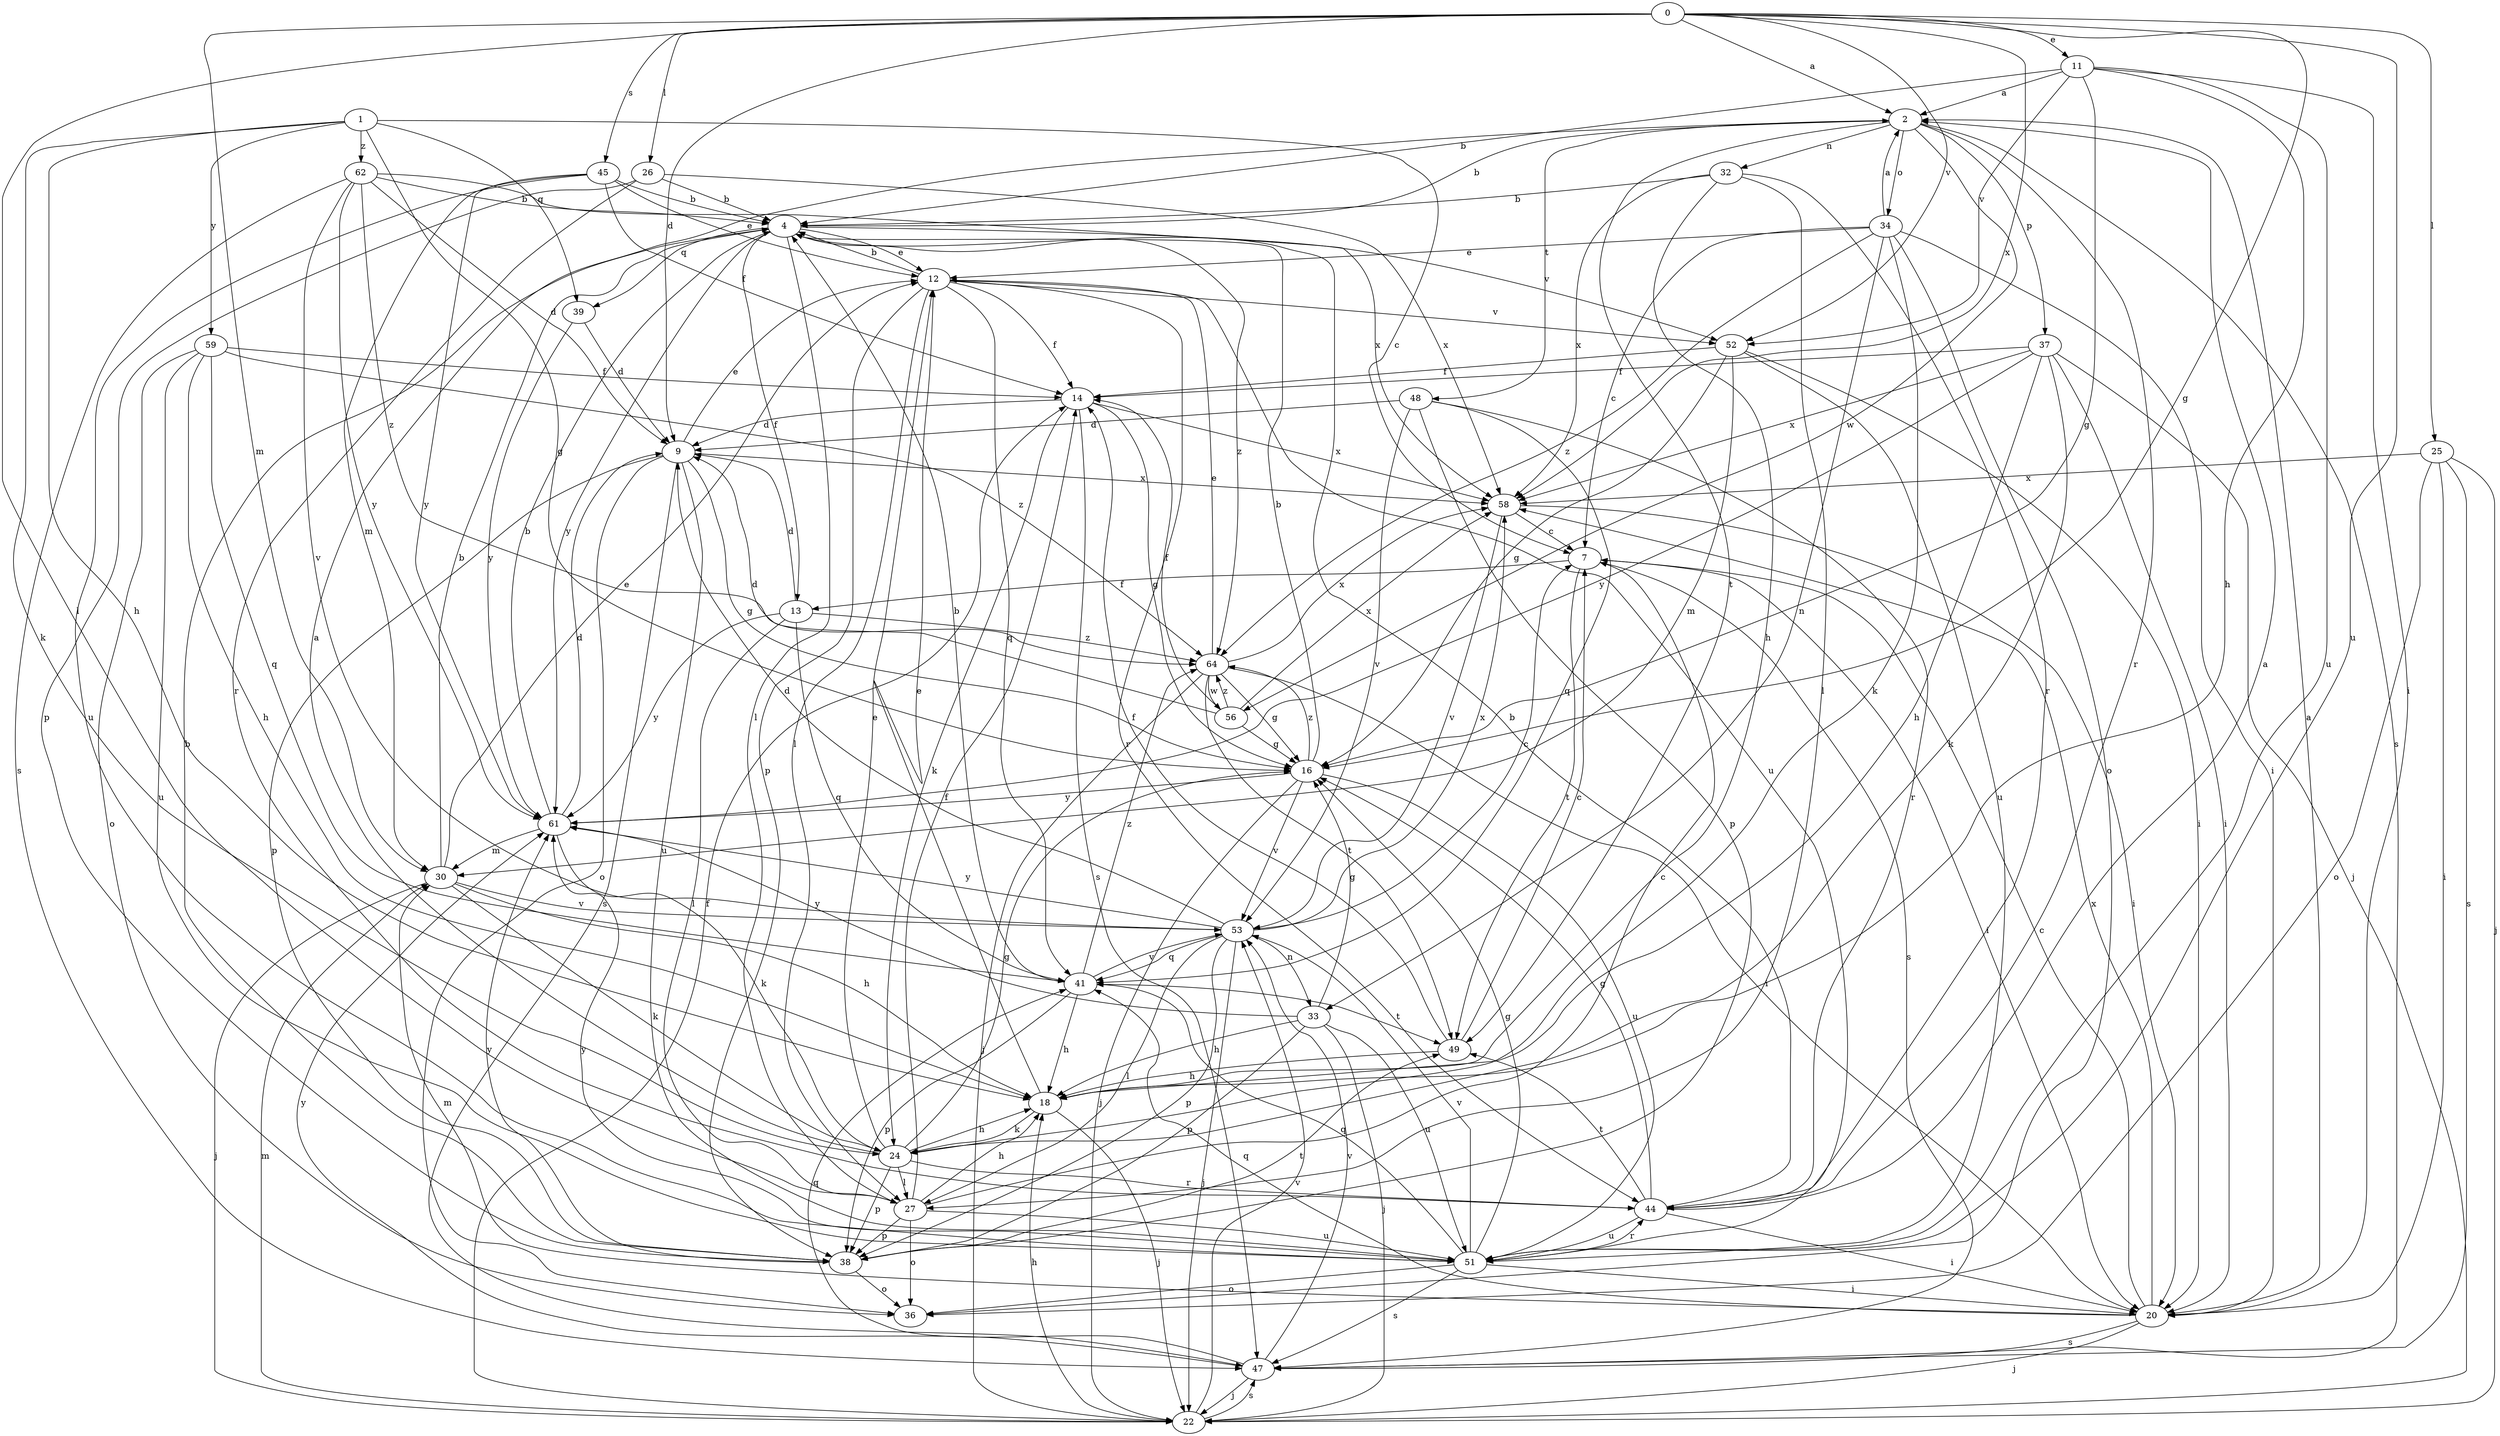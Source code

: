 strict digraph  {
0;
1;
2;
4;
7;
9;
11;
12;
13;
14;
16;
18;
20;
22;
24;
25;
26;
27;
30;
32;
33;
34;
36;
37;
38;
39;
41;
44;
45;
47;
48;
49;
51;
52;
53;
56;
58;
59;
61;
62;
64;
0 -> 2  [label=a];
0 -> 9  [label=d];
0 -> 11  [label=e];
0 -> 16  [label=g];
0 -> 25  [label=l];
0 -> 26  [label=l];
0 -> 27  [label=l];
0 -> 30  [label=m];
0 -> 45  [label=s];
0 -> 51  [label=u];
0 -> 52  [label=v];
0 -> 58  [label=x];
1 -> 7  [label=c];
1 -> 16  [label=g];
1 -> 18  [label=h];
1 -> 24  [label=k];
1 -> 39  [label=q];
1 -> 59  [label=y];
1 -> 62  [label=z];
2 -> 4  [label=b];
2 -> 32  [label=n];
2 -> 34  [label=o];
2 -> 37  [label=p];
2 -> 44  [label=r];
2 -> 47  [label=s];
2 -> 48  [label=t];
2 -> 49  [label=t];
2 -> 56  [label=w];
4 -> 12  [label=e];
4 -> 13  [label=f];
4 -> 27  [label=l];
4 -> 39  [label=q];
4 -> 52  [label=v];
4 -> 61  [label=y];
4 -> 64  [label=z];
7 -> 13  [label=f];
7 -> 20  [label=i];
7 -> 47  [label=s];
7 -> 49  [label=t];
9 -> 12  [label=e];
9 -> 16  [label=g];
9 -> 36  [label=o];
9 -> 38  [label=p];
9 -> 47  [label=s];
9 -> 51  [label=u];
9 -> 58  [label=x];
11 -> 2  [label=a];
11 -> 4  [label=b];
11 -> 16  [label=g];
11 -> 18  [label=h];
11 -> 20  [label=i];
11 -> 51  [label=u];
11 -> 52  [label=v];
12 -> 4  [label=b];
12 -> 14  [label=f];
12 -> 27  [label=l];
12 -> 38  [label=p];
12 -> 41  [label=q];
12 -> 44  [label=r];
12 -> 51  [label=u];
12 -> 52  [label=v];
13 -> 9  [label=d];
13 -> 27  [label=l];
13 -> 41  [label=q];
13 -> 61  [label=y];
13 -> 64  [label=z];
14 -> 9  [label=d];
14 -> 16  [label=g];
14 -> 24  [label=k];
14 -> 47  [label=s];
14 -> 58  [label=x];
16 -> 4  [label=b];
16 -> 22  [label=j];
16 -> 51  [label=u];
16 -> 53  [label=v];
16 -> 61  [label=y];
16 -> 64  [label=z];
18 -> 12  [label=e];
18 -> 22  [label=j];
18 -> 24  [label=k];
20 -> 2  [label=a];
20 -> 7  [label=c];
20 -> 22  [label=j];
20 -> 30  [label=m];
20 -> 41  [label=q];
20 -> 47  [label=s];
20 -> 58  [label=x];
22 -> 14  [label=f];
22 -> 18  [label=h];
22 -> 30  [label=m];
22 -> 47  [label=s];
22 -> 53  [label=v];
24 -> 2  [label=a];
24 -> 12  [label=e];
24 -> 16  [label=g];
24 -> 18  [label=h];
24 -> 27  [label=l];
24 -> 38  [label=p];
24 -> 44  [label=r];
25 -> 20  [label=i];
25 -> 22  [label=j];
25 -> 36  [label=o];
25 -> 47  [label=s];
25 -> 58  [label=x];
26 -> 4  [label=b];
26 -> 38  [label=p];
26 -> 44  [label=r];
26 -> 58  [label=x];
27 -> 7  [label=c];
27 -> 14  [label=f];
27 -> 18  [label=h];
27 -> 36  [label=o];
27 -> 38  [label=p];
27 -> 51  [label=u];
30 -> 4  [label=b];
30 -> 12  [label=e];
30 -> 18  [label=h];
30 -> 22  [label=j];
30 -> 24  [label=k];
30 -> 53  [label=v];
32 -> 4  [label=b];
32 -> 18  [label=h];
32 -> 27  [label=l];
32 -> 44  [label=r];
32 -> 58  [label=x];
33 -> 16  [label=g];
33 -> 18  [label=h];
33 -> 22  [label=j];
33 -> 38  [label=p];
33 -> 51  [label=u];
33 -> 61  [label=y];
34 -> 2  [label=a];
34 -> 7  [label=c];
34 -> 12  [label=e];
34 -> 20  [label=i];
34 -> 24  [label=k];
34 -> 33  [label=n];
34 -> 36  [label=o];
34 -> 64  [label=z];
37 -> 14  [label=f];
37 -> 18  [label=h];
37 -> 20  [label=i];
37 -> 22  [label=j];
37 -> 24  [label=k];
37 -> 58  [label=x];
37 -> 61  [label=y];
38 -> 4  [label=b];
38 -> 36  [label=o];
38 -> 49  [label=t];
38 -> 61  [label=y];
39 -> 9  [label=d];
39 -> 61  [label=y];
41 -> 4  [label=b];
41 -> 18  [label=h];
41 -> 38  [label=p];
41 -> 49  [label=t];
41 -> 53  [label=v];
41 -> 64  [label=z];
44 -> 2  [label=a];
44 -> 4  [label=b];
44 -> 16  [label=g];
44 -> 20  [label=i];
44 -> 49  [label=t];
44 -> 51  [label=u];
45 -> 4  [label=b];
45 -> 12  [label=e];
45 -> 14  [label=f];
45 -> 30  [label=m];
45 -> 51  [label=u];
45 -> 61  [label=y];
47 -> 22  [label=j];
47 -> 41  [label=q];
47 -> 53  [label=v];
47 -> 61  [label=y];
48 -> 9  [label=d];
48 -> 38  [label=p];
48 -> 41  [label=q];
48 -> 44  [label=r];
48 -> 53  [label=v];
49 -> 7  [label=c];
49 -> 14  [label=f];
49 -> 18  [label=h];
51 -> 16  [label=g];
51 -> 20  [label=i];
51 -> 36  [label=o];
51 -> 41  [label=q];
51 -> 44  [label=r];
51 -> 47  [label=s];
51 -> 53  [label=v];
51 -> 61  [label=y];
52 -> 14  [label=f];
52 -> 16  [label=g];
52 -> 20  [label=i];
52 -> 30  [label=m];
52 -> 51  [label=u];
53 -> 7  [label=c];
53 -> 9  [label=d];
53 -> 22  [label=j];
53 -> 27  [label=l];
53 -> 33  [label=n];
53 -> 38  [label=p];
53 -> 41  [label=q];
53 -> 58  [label=x];
53 -> 61  [label=y];
56 -> 9  [label=d];
56 -> 14  [label=f];
56 -> 16  [label=g];
56 -> 58  [label=x];
56 -> 64  [label=z];
58 -> 7  [label=c];
58 -> 20  [label=i];
58 -> 53  [label=v];
59 -> 14  [label=f];
59 -> 18  [label=h];
59 -> 36  [label=o];
59 -> 41  [label=q];
59 -> 51  [label=u];
59 -> 64  [label=z];
61 -> 4  [label=b];
61 -> 9  [label=d];
61 -> 24  [label=k];
61 -> 30  [label=m];
62 -> 4  [label=b];
62 -> 9  [label=d];
62 -> 47  [label=s];
62 -> 53  [label=v];
62 -> 58  [label=x];
62 -> 61  [label=y];
62 -> 64  [label=z];
64 -> 12  [label=e];
64 -> 16  [label=g];
64 -> 20  [label=i];
64 -> 22  [label=j];
64 -> 49  [label=t];
64 -> 56  [label=w];
64 -> 58  [label=x];
}
